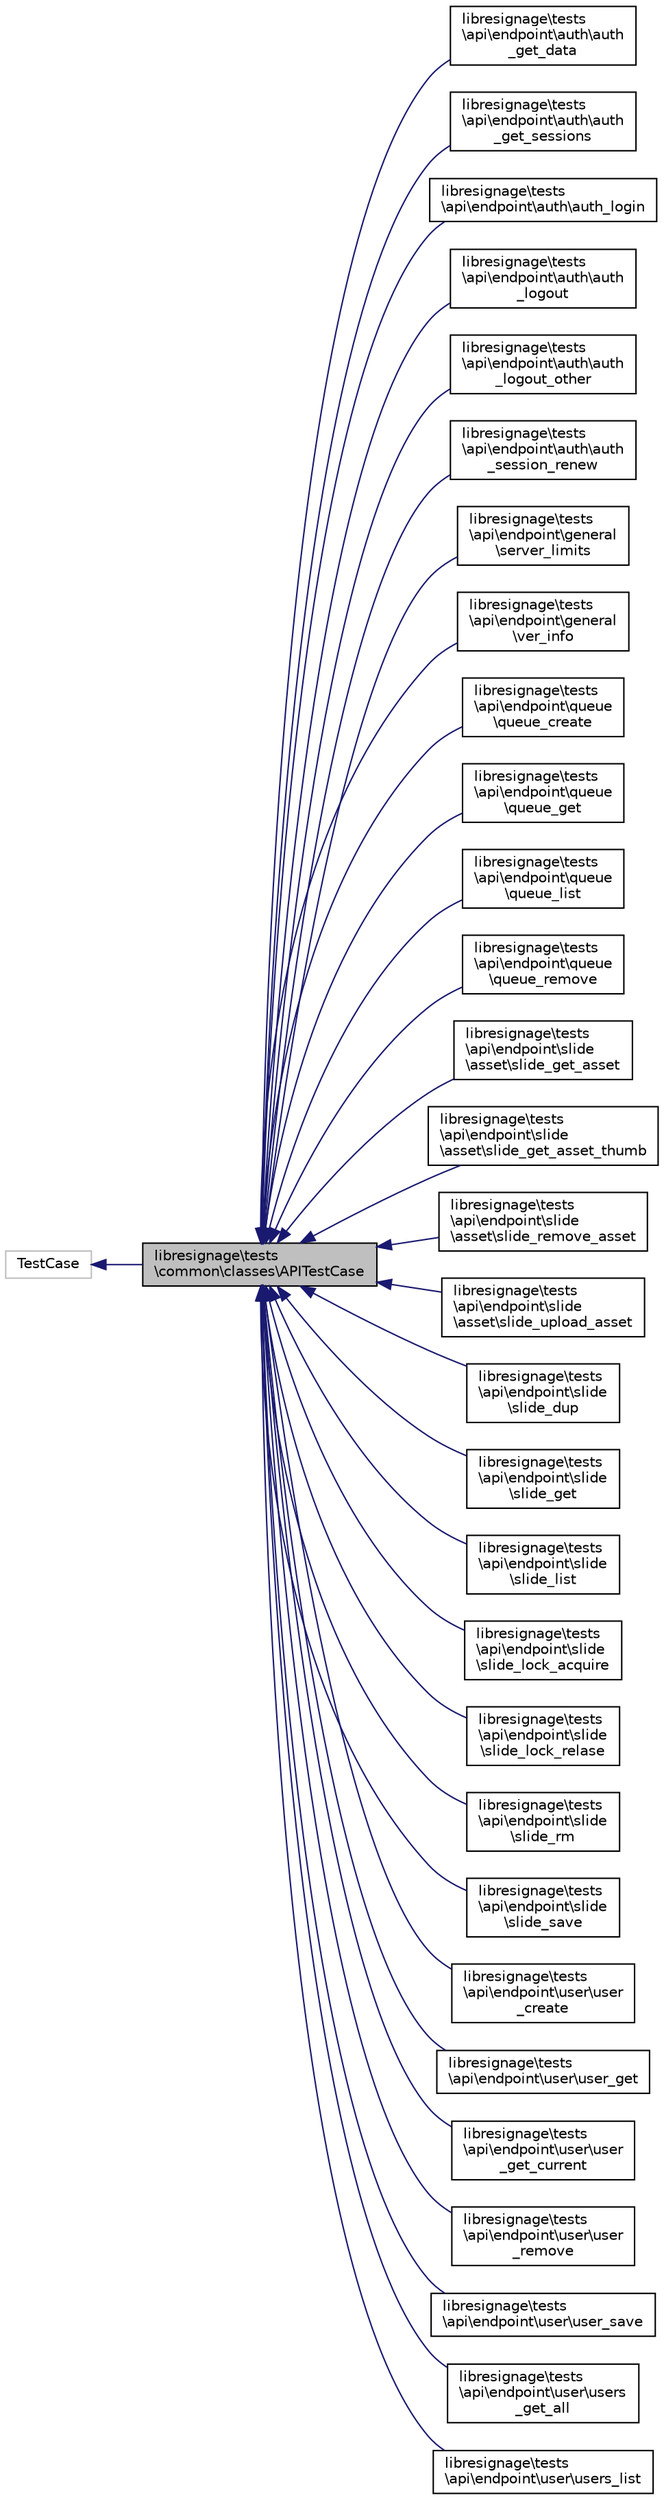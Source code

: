digraph "libresignage\tests\common\classes\APITestCase"
{
  edge [fontname="Helvetica",fontsize="10",labelfontname="Helvetica",labelfontsize="10"];
  node [fontname="Helvetica",fontsize="10",shape=record];
  rankdir="LR";
  Node0 [label="libresignage\\tests\l\\common\\classes\\APITestCase",height=0.2,width=0.4,color="black", fillcolor="grey75", style="filled", fontcolor="black"];
  Node1 -> Node0 [dir="back",color="midnightblue",fontsize="10",style="solid"];
  Node1 [label="TestCase",height=0.2,width=0.4,color="grey75", fillcolor="white", style="filled"];
  Node0 -> Node2 [dir="back",color="midnightblue",fontsize="10",style="solid"];
  Node2 [label="libresignage\\tests\l\\api\\endpoint\\auth\\auth\l_get_data",height=0.2,width=0.4,color="black", fillcolor="white", style="filled",URL="$classlibresignage_1_1tests_1_1api_1_1endpoint_1_1auth_1_1auth__get__data.html"];
  Node0 -> Node3 [dir="back",color="midnightblue",fontsize="10",style="solid"];
  Node3 [label="libresignage\\tests\l\\api\\endpoint\\auth\\auth\l_get_sessions",height=0.2,width=0.4,color="black", fillcolor="white", style="filled",URL="$classlibresignage_1_1tests_1_1api_1_1endpoint_1_1auth_1_1auth__get__sessions.html"];
  Node0 -> Node4 [dir="back",color="midnightblue",fontsize="10",style="solid"];
  Node4 [label="libresignage\\tests\l\\api\\endpoint\\auth\\auth_login",height=0.2,width=0.4,color="black", fillcolor="white", style="filled",URL="$classlibresignage_1_1tests_1_1api_1_1endpoint_1_1auth_1_1auth__login.html"];
  Node0 -> Node5 [dir="back",color="midnightblue",fontsize="10",style="solid"];
  Node5 [label="libresignage\\tests\l\\api\\endpoint\\auth\\auth\l_logout",height=0.2,width=0.4,color="black", fillcolor="white", style="filled",URL="$classlibresignage_1_1tests_1_1api_1_1endpoint_1_1auth_1_1auth__logout.html"];
  Node0 -> Node6 [dir="back",color="midnightblue",fontsize="10",style="solid"];
  Node6 [label="libresignage\\tests\l\\api\\endpoint\\auth\\auth\l_logout_other",height=0.2,width=0.4,color="black", fillcolor="white", style="filled",URL="$classlibresignage_1_1tests_1_1api_1_1endpoint_1_1auth_1_1auth__logout__other.html"];
  Node0 -> Node7 [dir="back",color="midnightblue",fontsize="10",style="solid"];
  Node7 [label="libresignage\\tests\l\\api\\endpoint\\auth\\auth\l_session_renew",height=0.2,width=0.4,color="black", fillcolor="white", style="filled",URL="$classlibresignage_1_1tests_1_1api_1_1endpoint_1_1auth_1_1auth__session__renew.html"];
  Node0 -> Node8 [dir="back",color="midnightblue",fontsize="10",style="solid"];
  Node8 [label="libresignage\\tests\l\\api\\endpoint\\general\l\\server_limits",height=0.2,width=0.4,color="black", fillcolor="white", style="filled",URL="$classlibresignage_1_1tests_1_1api_1_1endpoint_1_1general_1_1server__limits.html"];
  Node0 -> Node9 [dir="back",color="midnightblue",fontsize="10",style="solid"];
  Node9 [label="libresignage\\tests\l\\api\\endpoint\\general\l\\ver_info",height=0.2,width=0.4,color="black", fillcolor="white", style="filled",URL="$classlibresignage_1_1tests_1_1api_1_1endpoint_1_1general_1_1ver__info.html"];
  Node0 -> Node10 [dir="back",color="midnightblue",fontsize="10",style="solid"];
  Node10 [label="libresignage\\tests\l\\api\\endpoint\\queue\l\\queue_create",height=0.2,width=0.4,color="black", fillcolor="white", style="filled",URL="$classlibresignage_1_1tests_1_1api_1_1endpoint_1_1queue_1_1queue__create.html"];
  Node0 -> Node11 [dir="back",color="midnightblue",fontsize="10",style="solid"];
  Node11 [label="libresignage\\tests\l\\api\\endpoint\\queue\l\\queue_get",height=0.2,width=0.4,color="black", fillcolor="white", style="filled",URL="$classlibresignage_1_1tests_1_1api_1_1endpoint_1_1queue_1_1queue__get.html"];
  Node0 -> Node12 [dir="back",color="midnightblue",fontsize="10",style="solid"];
  Node12 [label="libresignage\\tests\l\\api\\endpoint\\queue\l\\queue_list",height=0.2,width=0.4,color="black", fillcolor="white", style="filled",URL="$classlibresignage_1_1tests_1_1api_1_1endpoint_1_1queue_1_1queue__list.html"];
  Node0 -> Node13 [dir="back",color="midnightblue",fontsize="10",style="solid"];
  Node13 [label="libresignage\\tests\l\\api\\endpoint\\queue\l\\queue_remove",height=0.2,width=0.4,color="black", fillcolor="white", style="filled",URL="$classlibresignage_1_1tests_1_1api_1_1endpoint_1_1queue_1_1queue__remove.html"];
  Node0 -> Node14 [dir="back",color="midnightblue",fontsize="10",style="solid"];
  Node14 [label="libresignage\\tests\l\\api\\endpoint\\slide\l\\asset\\slide_get_asset",height=0.2,width=0.4,color="black", fillcolor="white", style="filled",URL="$classlibresignage_1_1tests_1_1api_1_1endpoint_1_1slide_1_1asset_1_1slide__get__asset.html"];
  Node0 -> Node15 [dir="back",color="midnightblue",fontsize="10",style="solid"];
  Node15 [label="libresignage\\tests\l\\api\\endpoint\\slide\l\\asset\\slide_get_asset_thumb",height=0.2,width=0.4,color="black", fillcolor="white", style="filled",URL="$classlibresignage_1_1tests_1_1api_1_1endpoint_1_1slide_1_1asset_1_1slide__get__asset__thumb.html"];
  Node0 -> Node16 [dir="back",color="midnightblue",fontsize="10",style="solid"];
  Node16 [label="libresignage\\tests\l\\api\\endpoint\\slide\l\\asset\\slide_remove_asset",height=0.2,width=0.4,color="black", fillcolor="white", style="filled",URL="$classlibresignage_1_1tests_1_1api_1_1endpoint_1_1slide_1_1asset_1_1slide__remove__asset.html"];
  Node0 -> Node17 [dir="back",color="midnightblue",fontsize="10",style="solid"];
  Node17 [label="libresignage\\tests\l\\api\\endpoint\\slide\l\\asset\\slide_upload_asset",height=0.2,width=0.4,color="black", fillcolor="white", style="filled",URL="$classlibresignage_1_1tests_1_1api_1_1endpoint_1_1slide_1_1asset_1_1slide__upload__asset.html"];
  Node0 -> Node18 [dir="back",color="midnightblue",fontsize="10",style="solid"];
  Node18 [label="libresignage\\tests\l\\api\\endpoint\\slide\l\\slide_dup",height=0.2,width=0.4,color="black", fillcolor="white", style="filled",URL="$classlibresignage_1_1tests_1_1api_1_1endpoint_1_1slide_1_1slide__dup.html"];
  Node0 -> Node19 [dir="back",color="midnightblue",fontsize="10",style="solid"];
  Node19 [label="libresignage\\tests\l\\api\\endpoint\\slide\l\\slide_get",height=0.2,width=0.4,color="black", fillcolor="white", style="filled",URL="$classlibresignage_1_1tests_1_1api_1_1endpoint_1_1slide_1_1slide__get.html"];
  Node0 -> Node20 [dir="back",color="midnightblue",fontsize="10",style="solid"];
  Node20 [label="libresignage\\tests\l\\api\\endpoint\\slide\l\\slide_list",height=0.2,width=0.4,color="black", fillcolor="white", style="filled",URL="$classlibresignage_1_1tests_1_1api_1_1endpoint_1_1slide_1_1slide__list.html"];
  Node0 -> Node21 [dir="back",color="midnightblue",fontsize="10",style="solid"];
  Node21 [label="libresignage\\tests\l\\api\\endpoint\\slide\l\\slide_lock_acquire",height=0.2,width=0.4,color="black", fillcolor="white", style="filled",URL="$classlibresignage_1_1tests_1_1api_1_1endpoint_1_1slide_1_1slide__lock__acquire.html"];
  Node0 -> Node22 [dir="back",color="midnightblue",fontsize="10",style="solid"];
  Node22 [label="libresignage\\tests\l\\api\\endpoint\\slide\l\\slide_lock_relase",height=0.2,width=0.4,color="black", fillcolor="white", style="filled",URL="$classlibresignage_1_1tests_1_1api_1_1endpoint_1_1slide_1_1slide__lock__relase.html"];
  Node0 -> Node23 [dir="back",color="midnightblue",fontsize="10",style="solid"];
  Node23 [label="libresignage\\tests\l\\api\\endpoint\\slide\l\\slide_rm",height=0.2,width=0.4,color="black", fillcolor="white", style="filled",URL="$classlibresignage_1_1tests_1_1api_1_1endpoint_1_1slide_1_1slide__rm.html"];
  Node0 -> Node24 [dir="back",color="midnightblue",fontsize="10",style="solid"];
  Node24 [label="libresignage\\tests\l\\api\\endpoint\\slide\l\\slide_save",height=0.2,width=0.4,color="black", fillcolor="white", style="filled",URL="$classlibresignage_1_1tests_1_1api_1_1endpoint_1_1slide_1_1slide__save.html"];
  Node0 -> Node25 [dir="back",color="midnightblue",fontsize="10",style="solid"];
  Node25 [label="libresignage\\tests\l\\api\\endpoint\\user\\user\l_create",height=0.2,width=0.4,color="black", fillcolor="white", style="filled",URL="$classlibresignage_1_1tests_1_1api_1_1endpoint_1_1user_1_1user__create.html"];
  Node0 -> Node26 [dir="back",color="midnightblue",fontsize="10",style="solid"];
  Node26 [label="libresignage\\tests\l\\api\\endpoint\\user\\user_get",height=0.2,width=0.4,color="black", fillcolor="white", style="filled",URL="$classlibresignage_1_1tests_1_1api_1_1endpoint_1_1user_1_1user__get.html"];
  Node0 -> Node27 [dir="back",color="midnightblue",fontsize="10",style="solid"];
  Node27 [label="libresignage\\tests\l\\api\\endpoint\\user\\user\l_get_current",height=0.2,width=0.4,color="black", fillcolor="white", style="filled",URL="$classlibresignage_1_1tests_1_1api_1_1endpoint_1_1user_1_1user__get__current.html"];
  Node0 -> Node28 [dir="back",color="midnightblue",fontsize="10",style="solid"];
  Node28 [label="libresignage\\tests\l\\api\\endpoint\\user\\user\l_remove",height=0.2,width=0.4,color="black", fillcolor="white", style="filled",URL="$classlibresignage_1_1tests_1_1api_1_1endpoint_1_1user_1_1user__remove.html"];
  Node0 -> Node29 [dir="back",color="midnightblue",fontsize="10",style="solid"];
  Node29 [label="libresignage\\tests\l\\api\\endpoint\\user\\user_save",height=0.2,width=0.4,color="black", fillcolor="white", style="filled",URL="$classlibresignage_1_1tests_1_1api_1_1endpoint_1_1user_1_1user__save.html"];
  Node0 -> Node30 [dir="back",color="midnightblue",fontsize="10",style="solid"];
  Node30 [label="libresignage\\tests\l\\api\\endpoint\\user\\users\l_get_all",height=0.2,width=0.4,color="black", fillcolor="white", style="filled",URL="$classlibresignage_1_1tests_1_1api_1_1endpoint_1_1user_1_1users__get__all.html"];
  Node0 -> Node31 [dir="back",color="midnightblue",fontsize="10",style="solid"];
  Node31 [label="libresignage\\tests\l\\api\\endpoint\\user\\users_list",height=0.2,width=0.4,color="black", fillcolor="white", style="filled",URL="$classlibresignage_1_1tests_1_1api_1_1endpoint_1_1user_1_1users__list.html"];
}
